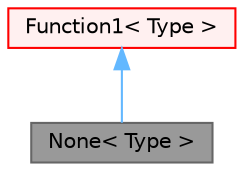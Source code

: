 digraph "None&lt; Type &gt;"
{
 // LATEX_PDF_SIZE
  bgcolor="transparent";
  edge [fontname=Helvetica,fontsize=10,labelfontname=Helvetica,labelfontsize=10];
  node [fontname=Helvetica,fontsize=10,shape=box,height=0.2,width=0.4];
  Node1 [id="Node000001",label="None\< Type \>",height=0.2,width=0.4,color="gray40", fillcolor="grey60", style="filled", fontcolor="black",tooltip="Templated placeholder function that returns an error message if called."];
  Node2 -> Node1 [id="edge1_Node000001_Node000002",dir="back",color="steelblue1",style="solid",tooltip=" "];
  Node2 [id="Node000002",label="Function1\< Type \>",height=0.2,width=0.4,color="red", fillcolor="#FFF0F0", style="filled",URL="$classFoam_1_1Function1.html",tooltip="Top level data entry class for use in dictionaries. Provides a mechanism to specify a variable as a c..."];
}
